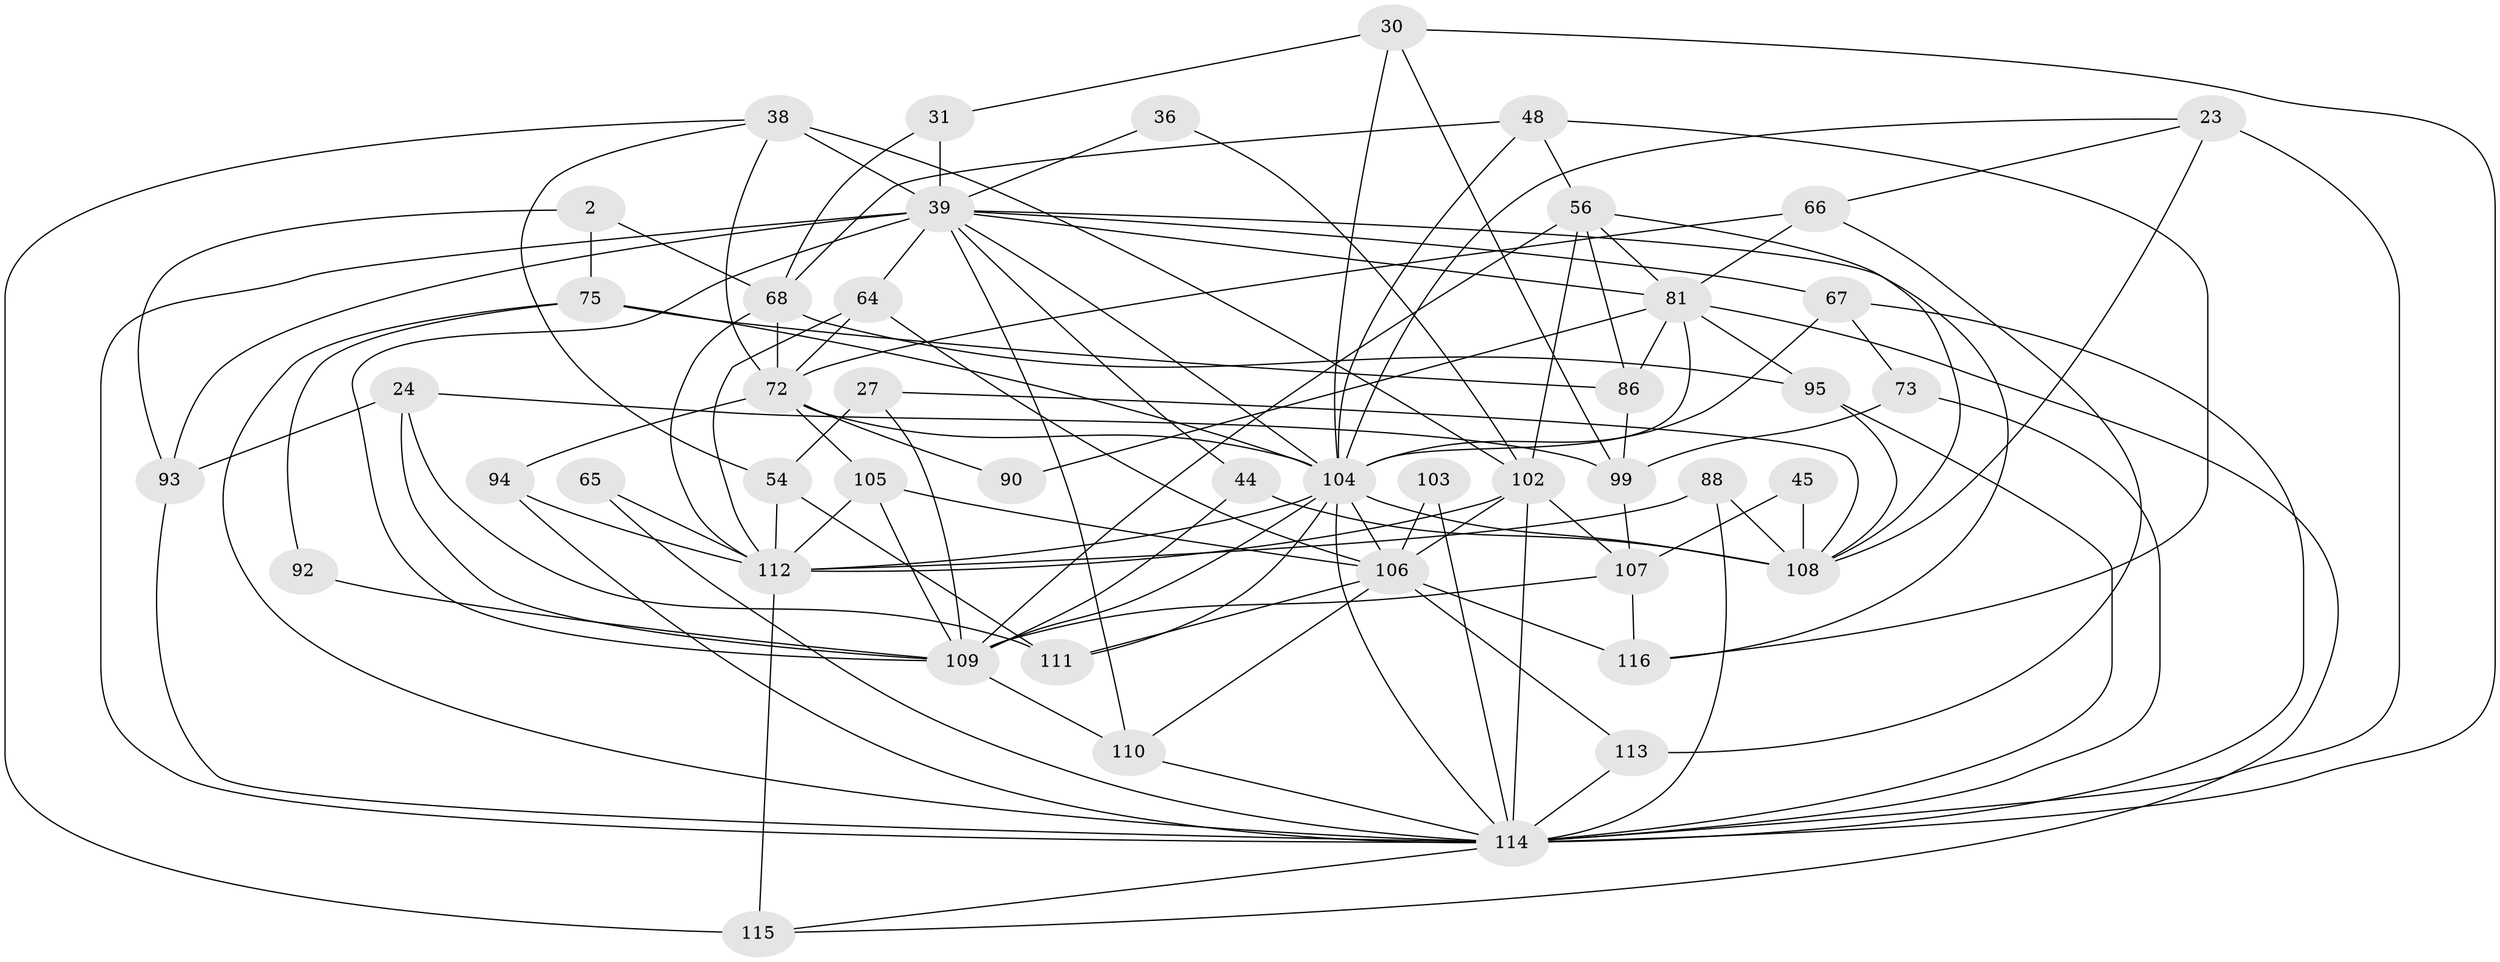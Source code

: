 // original degree distribution, {7: 0.02586206896551724, 3: 0.2672413793103448, 2: 0.09482758620689655, 4: 0.3793103448275862, 5: 0.13793103448275862, 6: 0.06896551724137931, 8: 0.02586206896551724}
// Generated by graph-tools (version 1.1) at 2025/52/03/04/25 21:52:40]
// undirected, 46 vertices, 118 edges
graph export_dot {
graph [start="1"]
  node [color=gray90,style=filled];
  2;
  23;
  24 [super="+10"];
  27;
  30;
  31;
  36;
  38 [super="+26+33"];
  39 [super="+29+35"];
  44;
  45;
  48 [super="+34"];
  54;
  56 [super="+13+51"];
  64 [super="+28"];
  65;
  66 [super="+8"];
  67;
  68 [super="+5"];
  72 [super="+60+7"];
  73 [super="+70"];
  75 [super="+32"];
  81 [super="+16+6+21"];
  86 [super="+14"];
  88;
  90;
  92;
  93;
  94;
  95 [super="+69"];
  99;
  102 [super="+85+83"];
  103 [super="+74"];
  104 [super="+87+78+80"];
  105 [super="+43"];
  106 [super="+96+77+100"];
  107 [super="+40"];
  108 [super="+98+97"];
  109 [super="+84"];
  110 [super="+42"];
  111 [super="+37"];
  112 [super="+91+63+49"];
  113 [super="+62"];
  114 [super="+61+89+101"];
  115;
  116;
  2 -- 68;
  2 -- 93;
  2 -- 75;
  23 -- 108 [weight=2];
  23 -- 66;
  23 -- 104;
  23 -- 114 [weight=4];
  24 -- 93 [weight=2];
  24 -- 99;
  24 -- 111;
  24 -- 109;
  27 -- 54;
  27 -- 108;
  27 -- 109;
  30 -- 99;
  30 -- 31;
  30 -- 104;
  30 -- 114;
  31 -- 39 [weight=3];
  31 -- 68;
  36 -- 102;
  36 -- 39;
  38 -- 115;
  38 -- 72 [weight=2];
  38 -- 102 [weight=2];
  38 -- 54;
  38 -- 39 [weight=2];
  39 -- 67;
  39 -- 114 [weight=3];
  39 -- 109;
  39 -- 64;
  39 -- 104;
  39 -- 44;
  39 -- 110 [weight=2];
  39 -- 81;
  39 -- 116;
  39 -- 93;
  44 -- 108;
  44 -- 109;
  45 -- 108 [weight=2];
  45 -- 107;
  48 -- 68;
  48 -- 56 [weight=2];
  48 -- 116;
  48 -- 104 [weight=2];
  54 -- 111 [weight=2];
  54 -- 112;
  56 -- 81;
  56 -- 102;
  56 -- 86;
  56 -- 108;
  56 -- 109 [weight=2];
  64 -- 112 [weight=2];
  64 -- 106 [weight=2];
  64 -- 72;
  65 -- 114;
  65 -- 112;
  66 -- 113;
  66 -- 81;
  66 -- 72;
  67 -- 73 [weight=2];
  67 -- 114;
  67 -- 104 [weight=2];
  68 -- 72 [weight=2];
  68 -- 112;
  68 -- 95;
  72 -- 90 [weight=2];
  72 -- 105;
  72 -- 94 [weight=2];
  72 -- 104;
  73 -- 99;
  73 -- 114;
  75 -- 86;
  75 -- 92;
  75 -- 104;
  75 -- 114 [weight=2];
  81 -- 115;
  81 -- 90 [weight=2];
  81 -- 86;
  81 -- 95;
  81 -- 104;
  86 -- 99 [weight=2];
  88 -- 108 [weight=2];
  88 -- 114;
  88 -- 112;
  92 -- 109;
  93 -- 114;
  94 -- 114;
  94 -- 112;
  95 -- 108;
  95 -- 114;
  99 -- 107;
  102 -- 114 [weight=3];
  102 -- 107;
  102 -- 112 [weight=2];
  102 -- 106 [weight=3];
  103 -- 114 [weight=3];
  103 -- 106 [weight=2];
  104 -- 108;
  104 -- 111 [weight=2];
  104 -- 112 [weight=3];
  104 -- 109 [weight=3];
  104 -- 114;
  104 -- 106;
  105 -- 106;
  105 -- 112;
  105 -- 109;
  106 -- 111;
  106 -- 113;
  106 -- 116;
  106 -- 110;
  107 -- 116;
  107 -- 109;
  109 -- 110 [weight=2];
  110 -- 114;
  112 -- 115;
  113 -- 114 [weight=2];
  114 -- 115;
}
